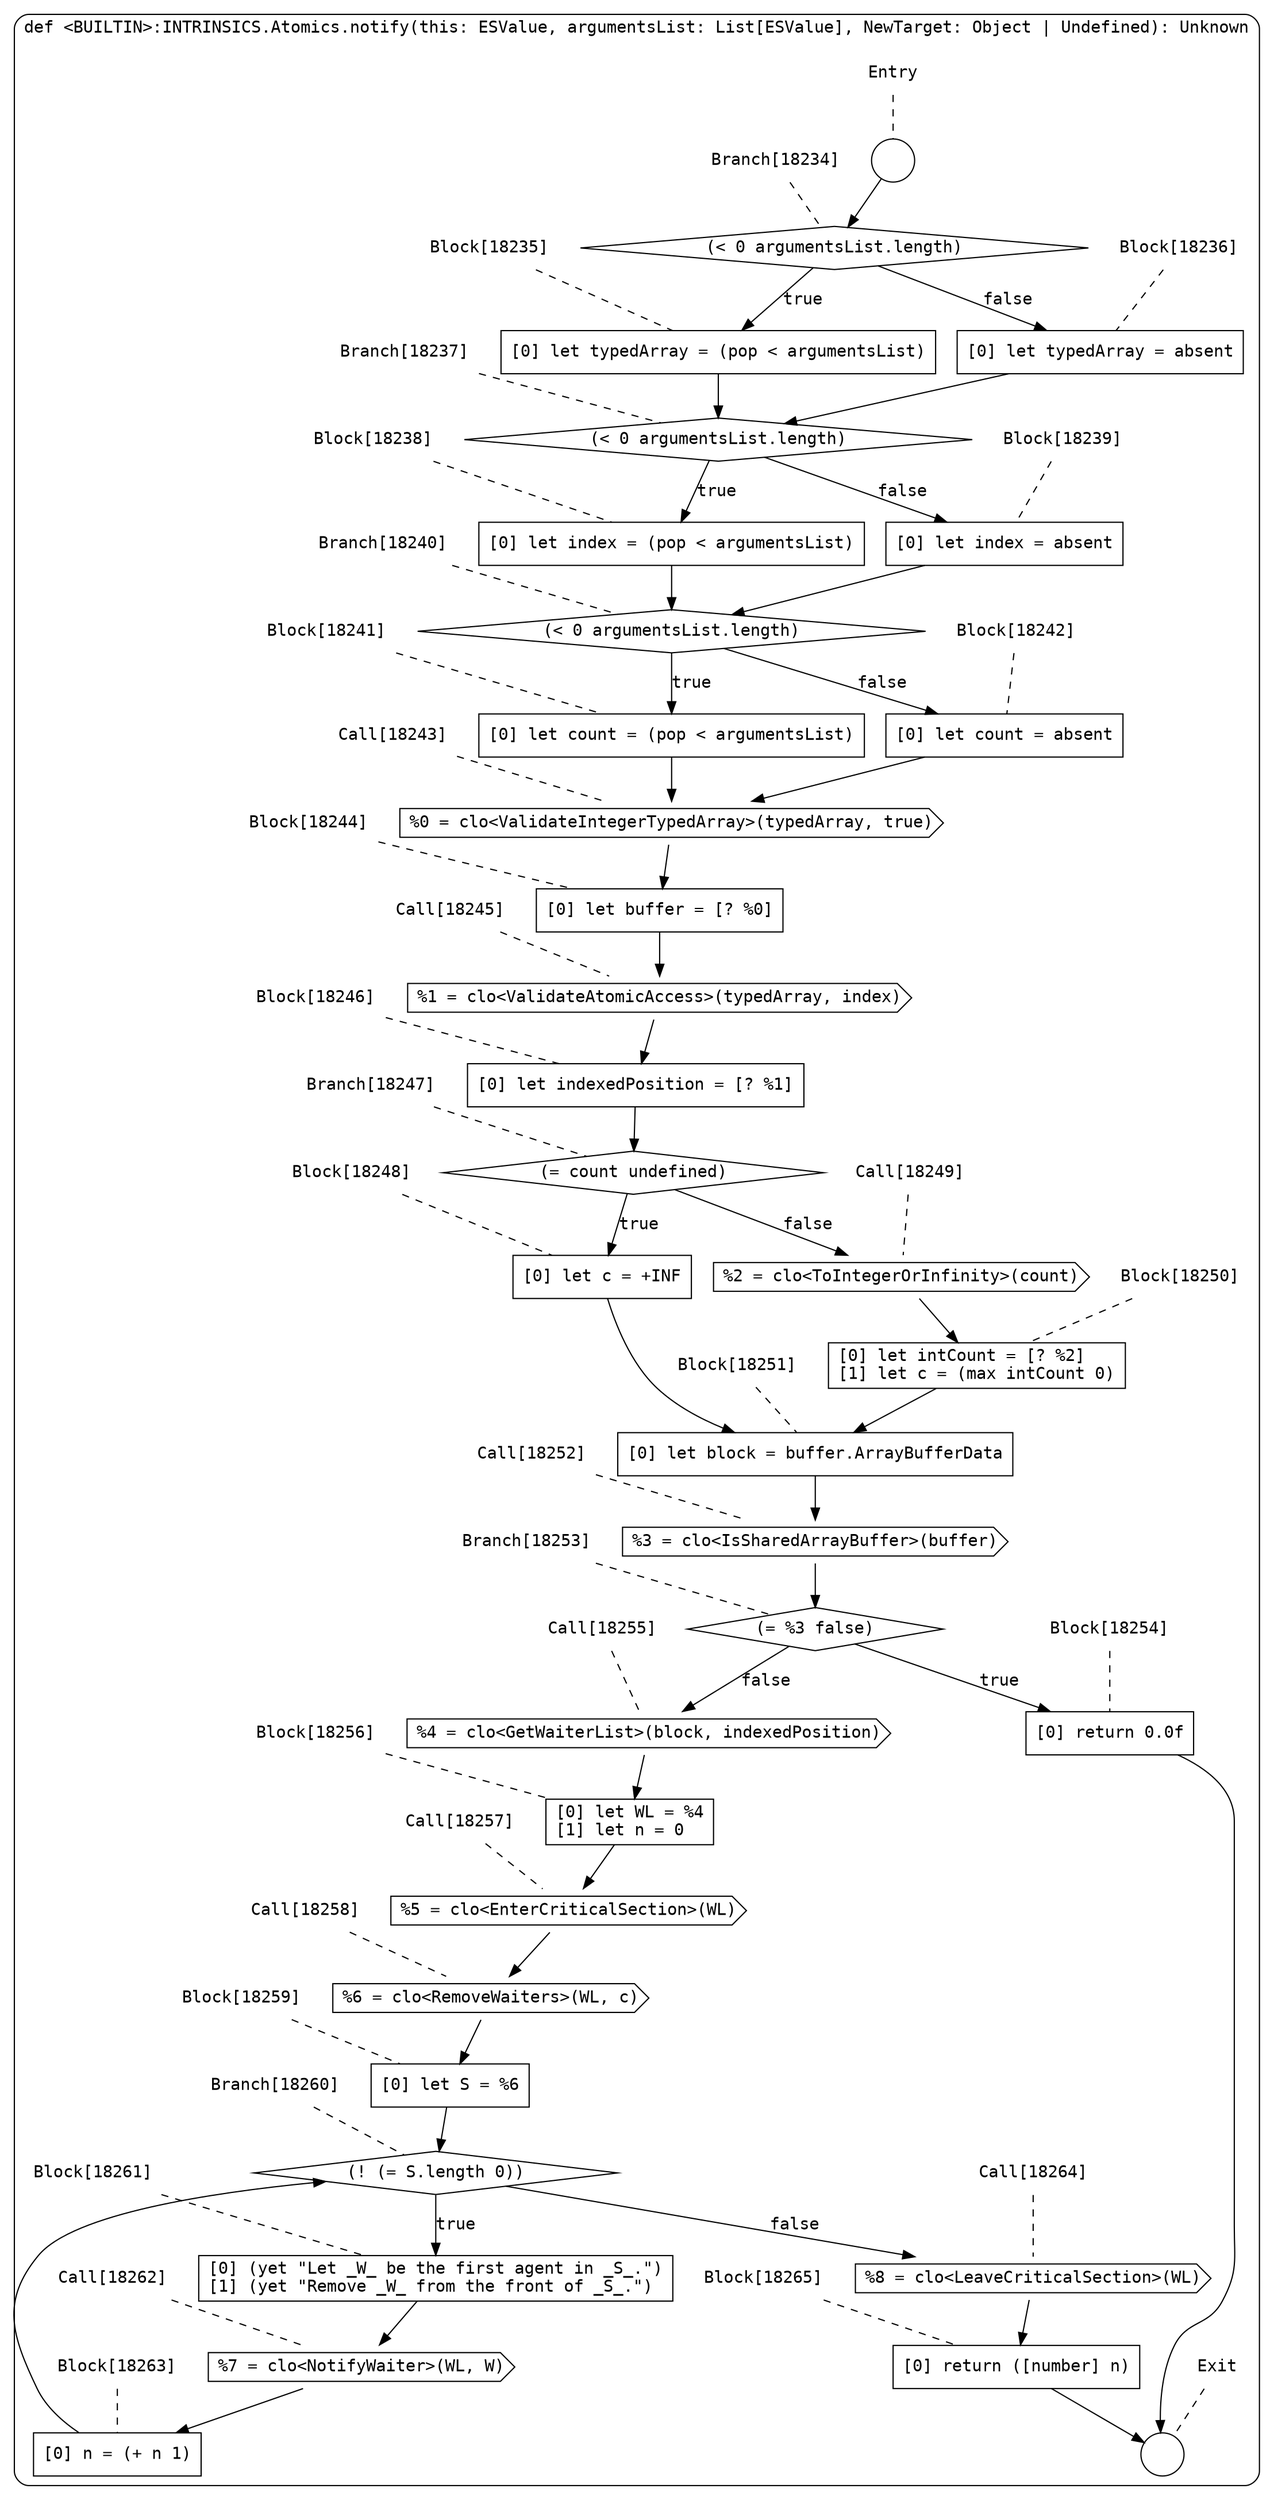digraph {
  graph [fontname = "Consolas"]
  node [fontname = "Consolas"]
  edge [fontname = "Consolas"]
  subgraph cluster2543 {
    label = "def <BUILTIN>:INTRINSICS.Atomics.notify(this: ESValue, argumentsList: List[ESValue], NewTarget: Object | Undefined): Unknown"
    style = rounded
    cluster2543_entry_name [shape=none, label=<<font color="black">Entry</font>>]
    cluster2543_entry_name -> cluster2543_entry [arrowhead=none, color="black", style=dashed]
    cluster2543_entry [shape=circle label=" " color="black" fillcolor="white" style=filled]
    cluster2543_entry -> node18234 [color="black"]
    cluster2543_exit_name [shape=none, label=<<font color="black">Exit</font>>]
    cluster2543_exit_name -> cluster2543_exit [arrowhead=none, color="black", style=dashed]
    cluster2543_exit [shape=circle label=" " color="black" fillcolor="white" style=filled]
    node18234_name [shape=none, label=<<font color="black">Branch[18234]</font>>]
    node18234_name -> node18234 [arrowhead=none, color="black", style=dashed]
    node18234 [shape=diamond, label=<<font color="black">(&lt; 0 argumentsList.length)</font>> color="black" fillcolor="white", style=filled]
    node18234 -> node18235 [label=<<font color="black">true</font>> color="black"]
    node18234 -> node18236 [label=<<font color="black">false</font>> color="black"]
    node18235_name [shape=none, label=<<font color="black">Block[18235]</font>>]
    node18235_name -> node18235 [arrowhead=none, color="black", style=dashed]
    node18235 [shape=box, label=<<font color="black">[0] let typedArray = (pop &lt; argumentsList)<BR ALIGN="LEFT"/></font>> color="black" fillcolor="white", style=filled]
    node18235 -> node18237 [color="black"]
    node18236_name [shape=none, label=<<font color="black">Block[18236]</font>>]
    node18236_name -> node18236 [arrowhead=none, color="black", style=dashed]
    node18236 [shape=box, label=<<font color="black">[0] let typedArray = absent<BR ALIGN="LEFT"/></font>> color="black" fillcolor="white", style=filled]
    node18236 -> node18237 [color="black"]
    node18237_name [shape=none, label=<<font color="black">Branch[18237]</font>>]
    node18237_name -> node18237 [arrowhead=none, color="black", style=dashed]
    node18237 [shape=diamond, label=<<font color="black">(&lt; 0 argumentsList.length)</font>> color="black" fillcolor="white", style=filled]
    node18237 -> node18238 [label=<<font color="black">true</font>> color="black"]
    node18237 -> node18239 [label=<<font color="black">false</font>> color="black"]
    node18238_name [shape=none, label=<<font color="black">Block[18238]</font>>]
    node18238_name -> node18238 [arrowhead=none, color="black", style=dashed]
    node18238 [shape=box, label=<<font color="black">[0] let index = (pop &lt; argumentsList)<BR ALIGN="LEFT"/></font>> color="black" fillcolor="white", style=filled]
    node18238 -> node18240 [color="black"]
    node18239_name [shape=none, label=<<font color="black">Block[18239]</font>>]
    node18239_name -> node18239 [arrowhead=none, color="black", style=dashed]
    node18239 [shape=box, label=<<font color="black">[0] let index = absent<BR ALIGN="LEFT"/></font>> color="black" fillcolor="white", style=filled]
    node18239 -> node18240 [color="black"]
    node18240_name [shape=none, label=<<font color="black">Branch[18240]</font>>]
    node18240_name -> node18240 [arrowhead=none, color="black", style=dashed]
    node18240 [shape=diamond, label=<<font color="black">(&lt; 0 argumentsList.length)</font>> color="black" fillcolor="white", style=filled]
    node18240 -> node18241 [label=<<font color="black">true</font>> color="black"]
    node18240 -> node18242 [label=<<font color="black">false</font>> color="black"]
    node18241_name [shape=none, label=<<font color="black">Block[18241]</font>>]
    node18241_name -> node18241 [arrowhead=none, color="black", style=dashed]
    node18241 [shape=box, label=<<font color="black">[0] let count = (pop &lt; argumentsList)<BR ALIGN="LEFT"/></font>> color="black" fillcolor="white", style=filled]
    node18241 -> node18243 [color="black"]
    node18242_name [shape=none, label=<<font color="black">Block[18242]</font>>]
    node18242_name -> node18242 [arrowhead=none, color="black", style=dashed]
    node18242 [shape=box, label=<<font color="black">[0] let count = absent<BR ALIGN="LEFT"/></font>> color="black" fillcolor="white", style=filled]
    node18242 -> node18243 [color="black"]
    node18243_name [shape=none, label=<<font color="black">Call[18243]</font>>]
    node18243_name -> node18243 [arrowhead=none, color="black", style=dashed]
    node18243 [shape=cds, label=<<font color="black">%0 = clo&lt;ValidateIntegerTypedArray&gt;(typedArray, true)</font>> color="black" fillcolor="white", style=filled]
    node18243 -> node18244 [color="black"]
    node18244_name [shape=none, label=<<font color="black">Block[18244]</font>>]
    node18244_name -> node18244 [arrowhead=none, color="black", style=dashed]
    node18244 [shape=box, label=<<font color="black">[0] let buffer = [? %0]<BR ALIGN="LEFT"/></font>> color="black" fillcolor="white", style=filled]
    node18244 -> node18245 [color="black"]
    node18245_name [shape=none, label=<<font color="black">Call[18245]</font>>]
    node18245_name -> node18245 [arrowhead=none, color="black", style=dashed]
    node18245 [shape=cds, label=<<font color="black">%1 = clo&lt;ValidateAtomicAccess&gt;(typedArray, index)</font>> color="black" fillcolor="white", style=filled]
    node18245 -> node18246 [color="black"]
    node18246_name [shape=none, label=<<font color="black">Block[18246]</font>>]
    node18246_name -> node18246 [arrowhead=none, color="black", style=dashed]
    node18246 [shape=box, label=<<font color="black">[0] let indexedPosition = [? %1]<BR ALIGN="LEFT"/></font>> color="black" fillcolor="white", style=filled]
    node18246 -> node18247 [color="black"]
    node18247_name [shape=none, label=<<font color="black">Branch[18247]</font>>]
    node18247_name -> node18247 [arrowhead=none, color="black", style=dashed]
    node18247 [shape=diamond, label=<<font color="black">(= count undefined)</font>> color="black" fillcolor="white", style=filled]
    node18247 -> node18248 [label=<<font color="black">true</font>> color="black"]
    node18247 -> node18249 [label=<<font color="black">false</font>> color="black"]
    node18248_name [shape=none, label=<<font color="black">Block[18248]</font>>]
    node18248_name -> node18248 [arrowhead=none, color="black", style=dashed]
    node18248 [shape=box, label=<<font color="black">[0] let c = +INF<BR ALIGN="LEFT"/></font>> color="black" fillcolor="white", style=filled]
    node18248 -> node18251 [color="black"]
    node18249_name [shape=none, label=<<font color="black">Call[18249]</font>>]
    node18249_name -> node18249 [arrowhead=none, color="black", style=dashed]
    node18249 [shape=cds, label=<<font color="black">%2 = clo&lt;ToIntegerOrInfinity&gt;(count)</font>> color="black" fillcolor="white", style=filled]
    node18249 -> node18250 [color="black"]
    node18251_name [shape=none, label=<<font color="black">Block[18251]</font>>]
    node18251_name -> node18251 [arrowhead=none, color="black", style=dashed]
    node18251 [shape=box, label=<<font color="black">[0] let block = buffer.ArrayBufferData<BR ALIGN="LEFT"/></font>> color="black" fillcolor="white", style=filled]
    node18251 -> node18252 [color="black"]
    node18250_name [shape=none, label=<<font color="black">Block[18250]</font>>]
    node18250_name -> node18250 [arrowhead=none, color="black", style=dashed]
    node18250 [shape=box, label=<<font color="black">[0] let intCount = [? %2]<BR ALIGN="LEFT"/>[1] let c = (max intCount 0)<BR ALIGN="LEFT"/></font>> color="black" fillcolor="white", style=filled]
    node18250 -> node18251 [color="black"]
    node18252_name [shape=none, label=<<font color="black">Call[18252]</font>>]
    node18252_name -> node18252 [arrowhead=none, color="black", style=dashed]
    node18252 [shape=cds, label=<<font color="black">%3 = clo&lt;IsSharedArrayBuffer&gt;(buffer)</font>> color="black" fillcolor="white", style=filled]
    node18252 -> node18253 [color="black"]
    node18253_name [shape=none, label=<<font color="black">Branch[18253]</font>>]
    node18253_name -> node18253 [arrowhead=none, color="black", style=dashed]
    node18253 [shape=diamond, label=<<font color="black">(= %3 false)</font>> color="black" fillcolor="white", style=filled]
    node18253 -> node18254 [label=<<font color="black">true</font>> color="black"]
    node18253 -> node18255 [label=<<font color="black">false</font>> color="black"]
    node18254_name [shape=none, label=<<font color="black">Block[18254]</font>>]
    node18254_name -> node18254 [arrowhead=none, color="black", style=dashed]
    node18254 [shape=box, label=<<font color="black">[0] return 0.0f<BR ALIGN="LEFT"/></font>> color="black" fillcolor="white", style=filled]
    node18254 -> cluster2543_exit [color="black"]
    node18255_name [shape=none, label=<<font color="black">Call[18255]</font>>]
    node18255_name -> node18255 [arrowhead=none, color="black", style=dashed]
    node18255 [shape=cds, label=<<font color="black">%4 = clo&lt;GetWaiterList&gt;(block, indexedPosition)</font>> color="black" fillcolor="white", style=filled]
    node18255 -> node18256 [color="black"]
    node18256_name [shape=none, label=<<font color="black">Block[18256]</font>>]
    node18256_name -> node18256 [arrowhead=none, color="black", style=dashed]
    node18256 [shape=box, label=<<font color="black">[0] let WL = %4<BR ALIGN="LEFT"/>[1] let n = 0<BR ALIGN="LEFT"/></font>> color="black" fillcolor="white", style=filled]
    node18256 -> node18257 [color="black"]
    node18257_name [shape=none, label=<<font color="black">Call[18257]</font>>]
    node18257_name -> node18257 [arrowhead=none, color="black", style=dashed]
    node18257 [shape=cds, label=<<font color="black">%5 = clo&lt;EnterCriticalSection&gt;(WL)</font>> color="black" fillcolor="white", style=filled]
    node18257 -> node18258 [color="black"]
    node18258_name [shape=none, label=<<font color="black">Call[18258]</font>>]
    node18258_name -> node18258 [arrowhead=none, color="black", style=dashed]
    node18258 [shape=cds, label=<<font color="black">%6 = clo&lt;RemoveWaiters&gt;(WL, c)</font>> color="black" fillcolor="white", style=filled]
    node18258 -> node18259 [color="black"]
    node18259_name [shape=none, label=<<font color="black">Block[18259]</font>>]
    node18259_name -> node18259 [arrowhead=none, color="black", style=dashed]
    node18259 [shape=box, label=<<font color="black">[0] let S = %6<BR ALIGN="LEFT"/></font>> color="black" fillcolor="white", style=filled]
    node18259 -> node18260 [color="black"]
    node18260_name [shape=none, label=<<font color="black">Branch[18260]</font>>]
    node18260_name -> node18260 [arrowhead=none, color="black", style=dashed]
    node18260 [shape=diamond, label=<<font color="black">(! (= S.length 0))</font>> color="black" fillcolor="white", style=filled]
    node18260 -> node18261 [label=<<font color="black">true</font>> color="black"]
    node18260 -> node18264 [label=<<font color="black">false</font>> color="black"]
    node18261_name [shape=none, label=<<font color="black">Block[18261]</font>>]
    node18261_name -> node18261 [arrowhead=none, color="black", style=dashed]
    node18261 [shape=box, label=<<font color="black">[0] (yet &quot;Let _W_ be the first agent in _S_.&quot;)<BR ALIGN="LEFT"/>[1] (yet &quot;Remove _W_ from the front of _S_.&quot;)<BR ALIGN="LEFT"/></font>> color="black" fillcolor="white", style=filled]
    node18261 -> node18262 [color="black"]
    node18264_name [shape=none, label=<<font color="black">Call[18264]</font>>]
    node18264_name -> node18264 [arrowhead=none, color="black", style=dashed]
    node18264 [shape=cds, label=<<font color="black">%8 = clo&lt;LeaveCriticalSection&gt;(WL)</font>> color="black" fillcolor="white", style=filled]
    node18264 -> node18265 [color="black"]
    node18262_name [shape=none, label=<<font color="black">Call[18262]</font>>]
    node18262_name -> node18262 [arrowhead=none, color="black", style=dashed]
    node18262 [shape=cds, label=<<font color="black">%7 = clo&lt;NotifyWaiter&gt;(WL, W)</font>> color="black" fillcolor="white", style=filled]
    node18262 -> node18263 [color="black"]
    node18265_name [shape=none, label=<<font color="black">Block[18265]</font>>]
    node18265_name -> node18265 [arrowhead=none, color="black", style=dashed]
    node18265 [shape=box, label=<<font color="black">[0] return ([number] n)<BR ALIGN="LEFT"/></font>> color="black" fillcolor="white", style=filled]
    node18265 -> cluster2543_exit [color="black"]
    node18263_name [shape=none, label=<<font color="black">Block[18263]</font>>]
    node18263_name -> node18263 [arrowhead=none, color="black", style=dashed]
    node18263 [shape=box, label=<<font color="black">[0] n = (+ n 1)<BR ALIGN="LEFT"/></font>> color="black" fillcolor="white", style=filled]
    node18263 -> node18260 [color="black"]
  }
}